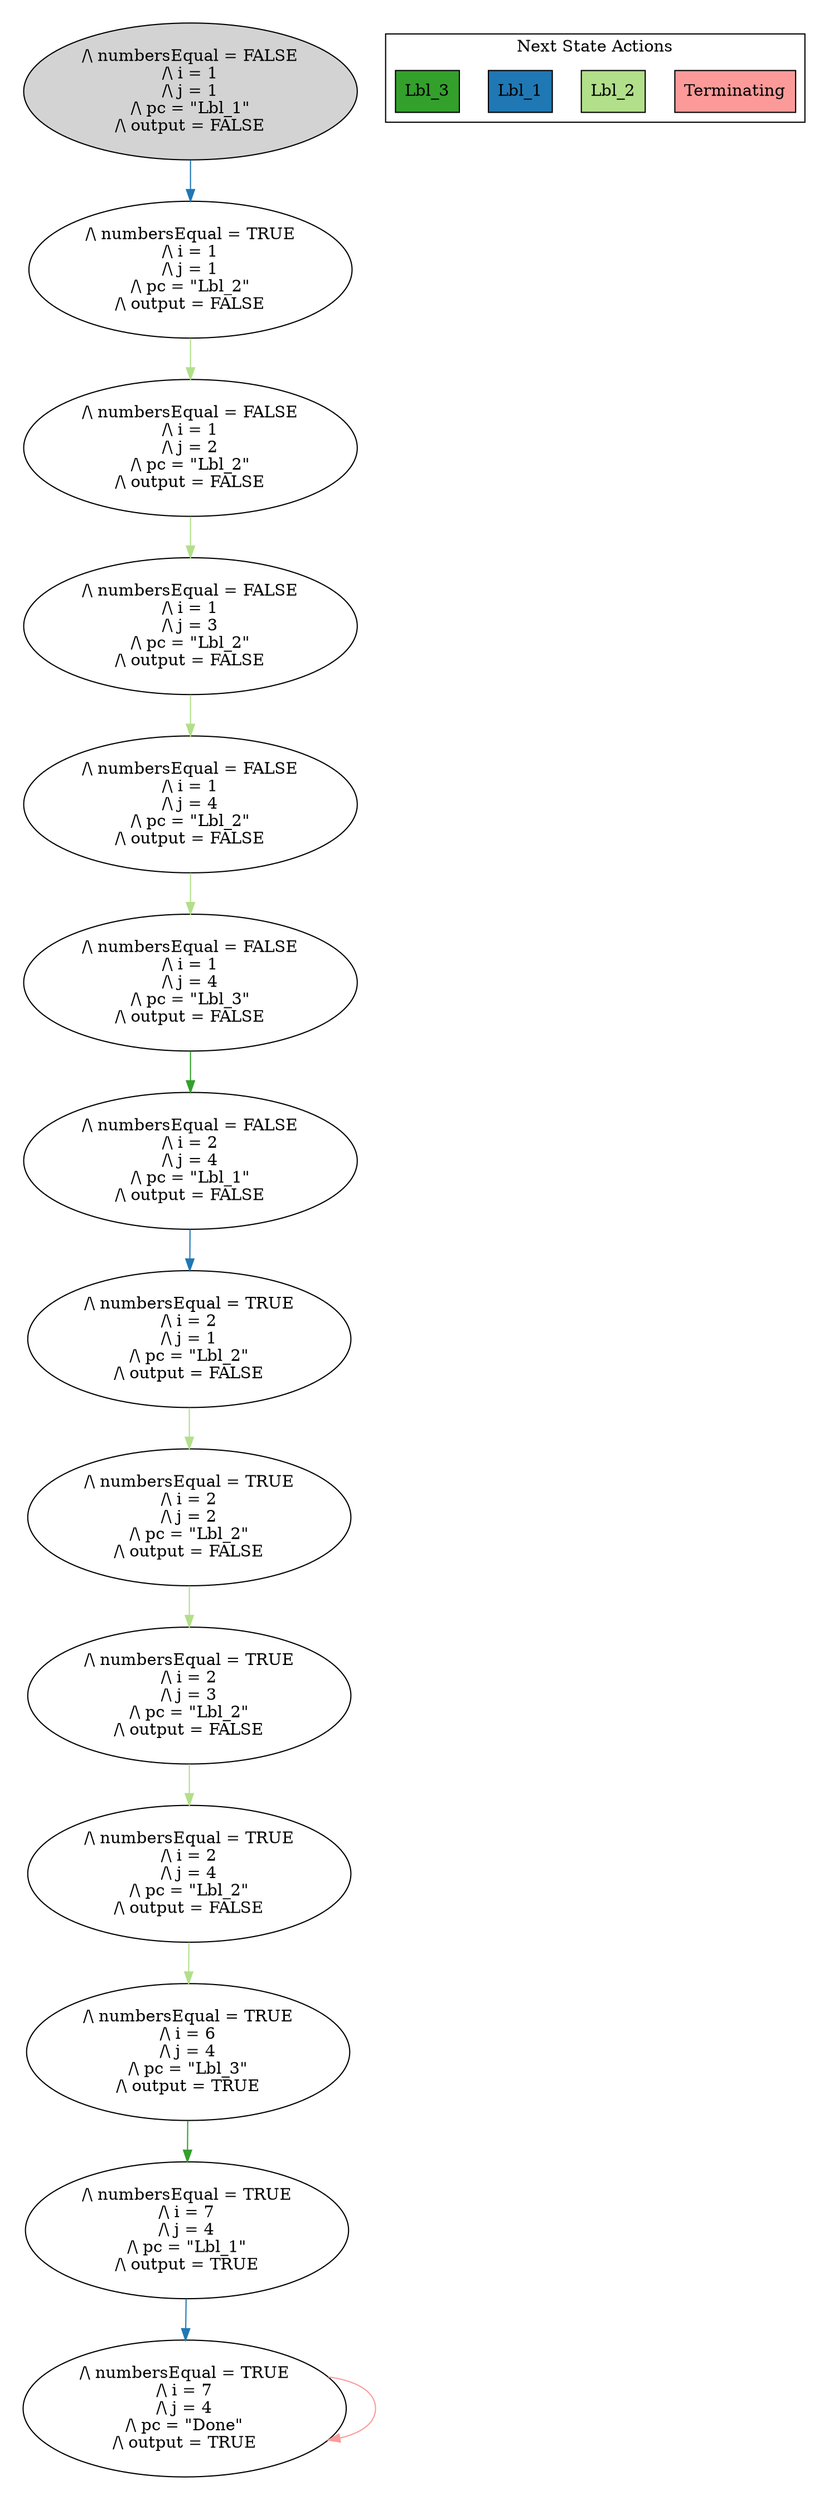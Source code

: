 strict digraph DiskGraph {
edge [colorscheme="paired12"]
nodesep=0.35;
subgraph cluster_graph {
color="white";
-962608561189711699 [label="/\\ numbersEqual = FALSE\n/\\ i = 1\n/\\ j = 1\n/\\ pc = \"Lbl_1\"\n/\\ output = FALSE",style = filled]
-962608561189711699 -> 7553829115236080404 [label="",color="2",fontcolor="2"];
7553829115236080404 [label="/\\ numbersEqual = TRUE\n/\\ i = 1\n/\\ j = 1\n/\\ pc = \"Lbl_2\"\n/\\ output = FALSE"];
7553829115236080404 -> -5398985702627796479 [label="",color="3",fontcolor="3"];
-5398985702627796479 [label="/\\ numbersEqual = FALSE\n/\\ i = 1\n/\\ j = 2\n/\\ pc = \"Lbl_2\"\n/\\ output = FALSE"];
-5398985702627796479 -> -1074127001563657649 [label="",color="3",fontcolor="3"];
-1074127001563657649 [label="/\\ numbersEqual = FALSE\n/\\ i = 1\n/\\ j = 3\n/\\ pc = \"Lbl_2\"\n/\\ output = FALSE"];
-1074127001563657649 -> 8254952180095181480 [label="",color="3",fontcolor="3"];
8254952180095181480 [label="/\\ numbersEqual = FALSE\n/\\ i = 1\n/\\ j = 4\n/\\ pc = \"Lbl_2\"\n/\\ output = FALSE"];
8254952180095181480 -> 857889608607921282 [label="",color="3",fontcolor="3"];
857889608607921282 [label="/\\ numbersEqual = FALSE\n/\\ i = 1\n/\\ j = 4\n/\\ pc = \"Lbl_3\"\n/\\ output = FALSE"];
857889608607921282 -> 1527527450778962478 [label="",color="4",fontcolor="4"];
1527527450778962478 [label="/\\ numbersEqual = FALSE\n/\\ i = 2\n/\\ j = 4\n/\\ pc = \"Lbl_1\"\n/\\ output = FALSE"];
1527527450778962478 -> -8876378201734641172 [label="",color="2",fontcolor="2"];
-8876378201734641172 [label="/\\ numbersEqual = TRUE\n/\\ i = 2\n/\\ j = 1\n/\\ pc = \"Lbl_2\"\n/\\ output = FALSE"];
-8876378201734641172 -> 5251163436404226366 [label="",color="3",fontcolor="3"];
5251163436404226366 [label="/\\ numbersEqual = TRUE\n/\\ i = 2\n/\\ j = 2\n/\\ pc = \"Lbl_2\"\n/\\ output = FALSE"];
5251163436404226366 -> 926331295677884784 [label="",color="3",fontcolor="3"];
926331295677884784 [label="/\\ numbersEqual = TRUE\n/\\ i = 2\n/\\ j = 3\n/\\ pc = \"Lbl_2\"\n/\\ output = FALSE"];
926331295677884784 -> -8123815275423776361 [label="",color="3",fontcolor="3"];
-8123815275423776361 [label="/\\ numbersEqual = TRUE\n/\\ i = 2\n/\\ j = 4\n/\\ pc = \"Lbl_2\"\n/\\ output = FALSE"];
-8123815275423776361 -> 2147006952364852238 [label="",color="3",fontcolor="3"];
2147006952364852238 [label="/\\ numbersEqual = TRUE\n/\\ i = 6\n/\\ j = 4\n/\\ pc = \"Lbl_3\"\n/\\ output = TRUE"];
2147006952364852238 -> -5411399982594631182 [label="",color="4",fontcolor="4"];
-5411399982594631182 [label="/\\ numbersEqual = TRUE\n/\\ i = 7\n/\\ j = 4\n/\\ pc = \"Lbl_1\"\n/\\ output = TRUE"];
-5411399982594631182 -> -4534706198333452590 [label="",color="2",fontcolor="2"];
-4534706198333452590 [label="/\\ numbersEqual = TRUE\n/\\ i = 7\n/\\ j = 4\n/\\ pc = \"Done\"\n/\\ output = TRUE"];
-4534706198333452590 -> -4534706198333452590 [label="",color="5",fontcolor="5"];
{rank = same; -962608561189711699;}
{rank = same; 7553829115236080404;}
{rank = same; -5398985702627796479;}
{rank = same; -1074127001563657649;}
{rank = same; 8254952180095181480;}
{rank = same; 857889608607921282;}
{rank = same; 1527527450778962478;}
{rank = same; -8876378201734641172;}
{rank = same; 5251163436404226366;}
{rank = same; 926331295677884784;}
{rank = same; -8123815275423776361;}
{rank = same; 2147006952364852238;}
{rank = same; -5411399982594631182;}
{rank = same; -4534706198333452590;}
}
subgraph cluster_legend {graph[style=bold];label = "Next State Actions" style="solid"
node [ labeljust="l",colorscheme="paired12",style=filled,shape=record ]
Terminating [label="Terminating",fillcolor=5]
Lbl_2 [label="Lbl_2",fillcolor=3]
Lbl_1 [label="Lbl_1",fillcolor=2]
Lbl_3 [label="Lbl_3",fillcolor=4]
}}